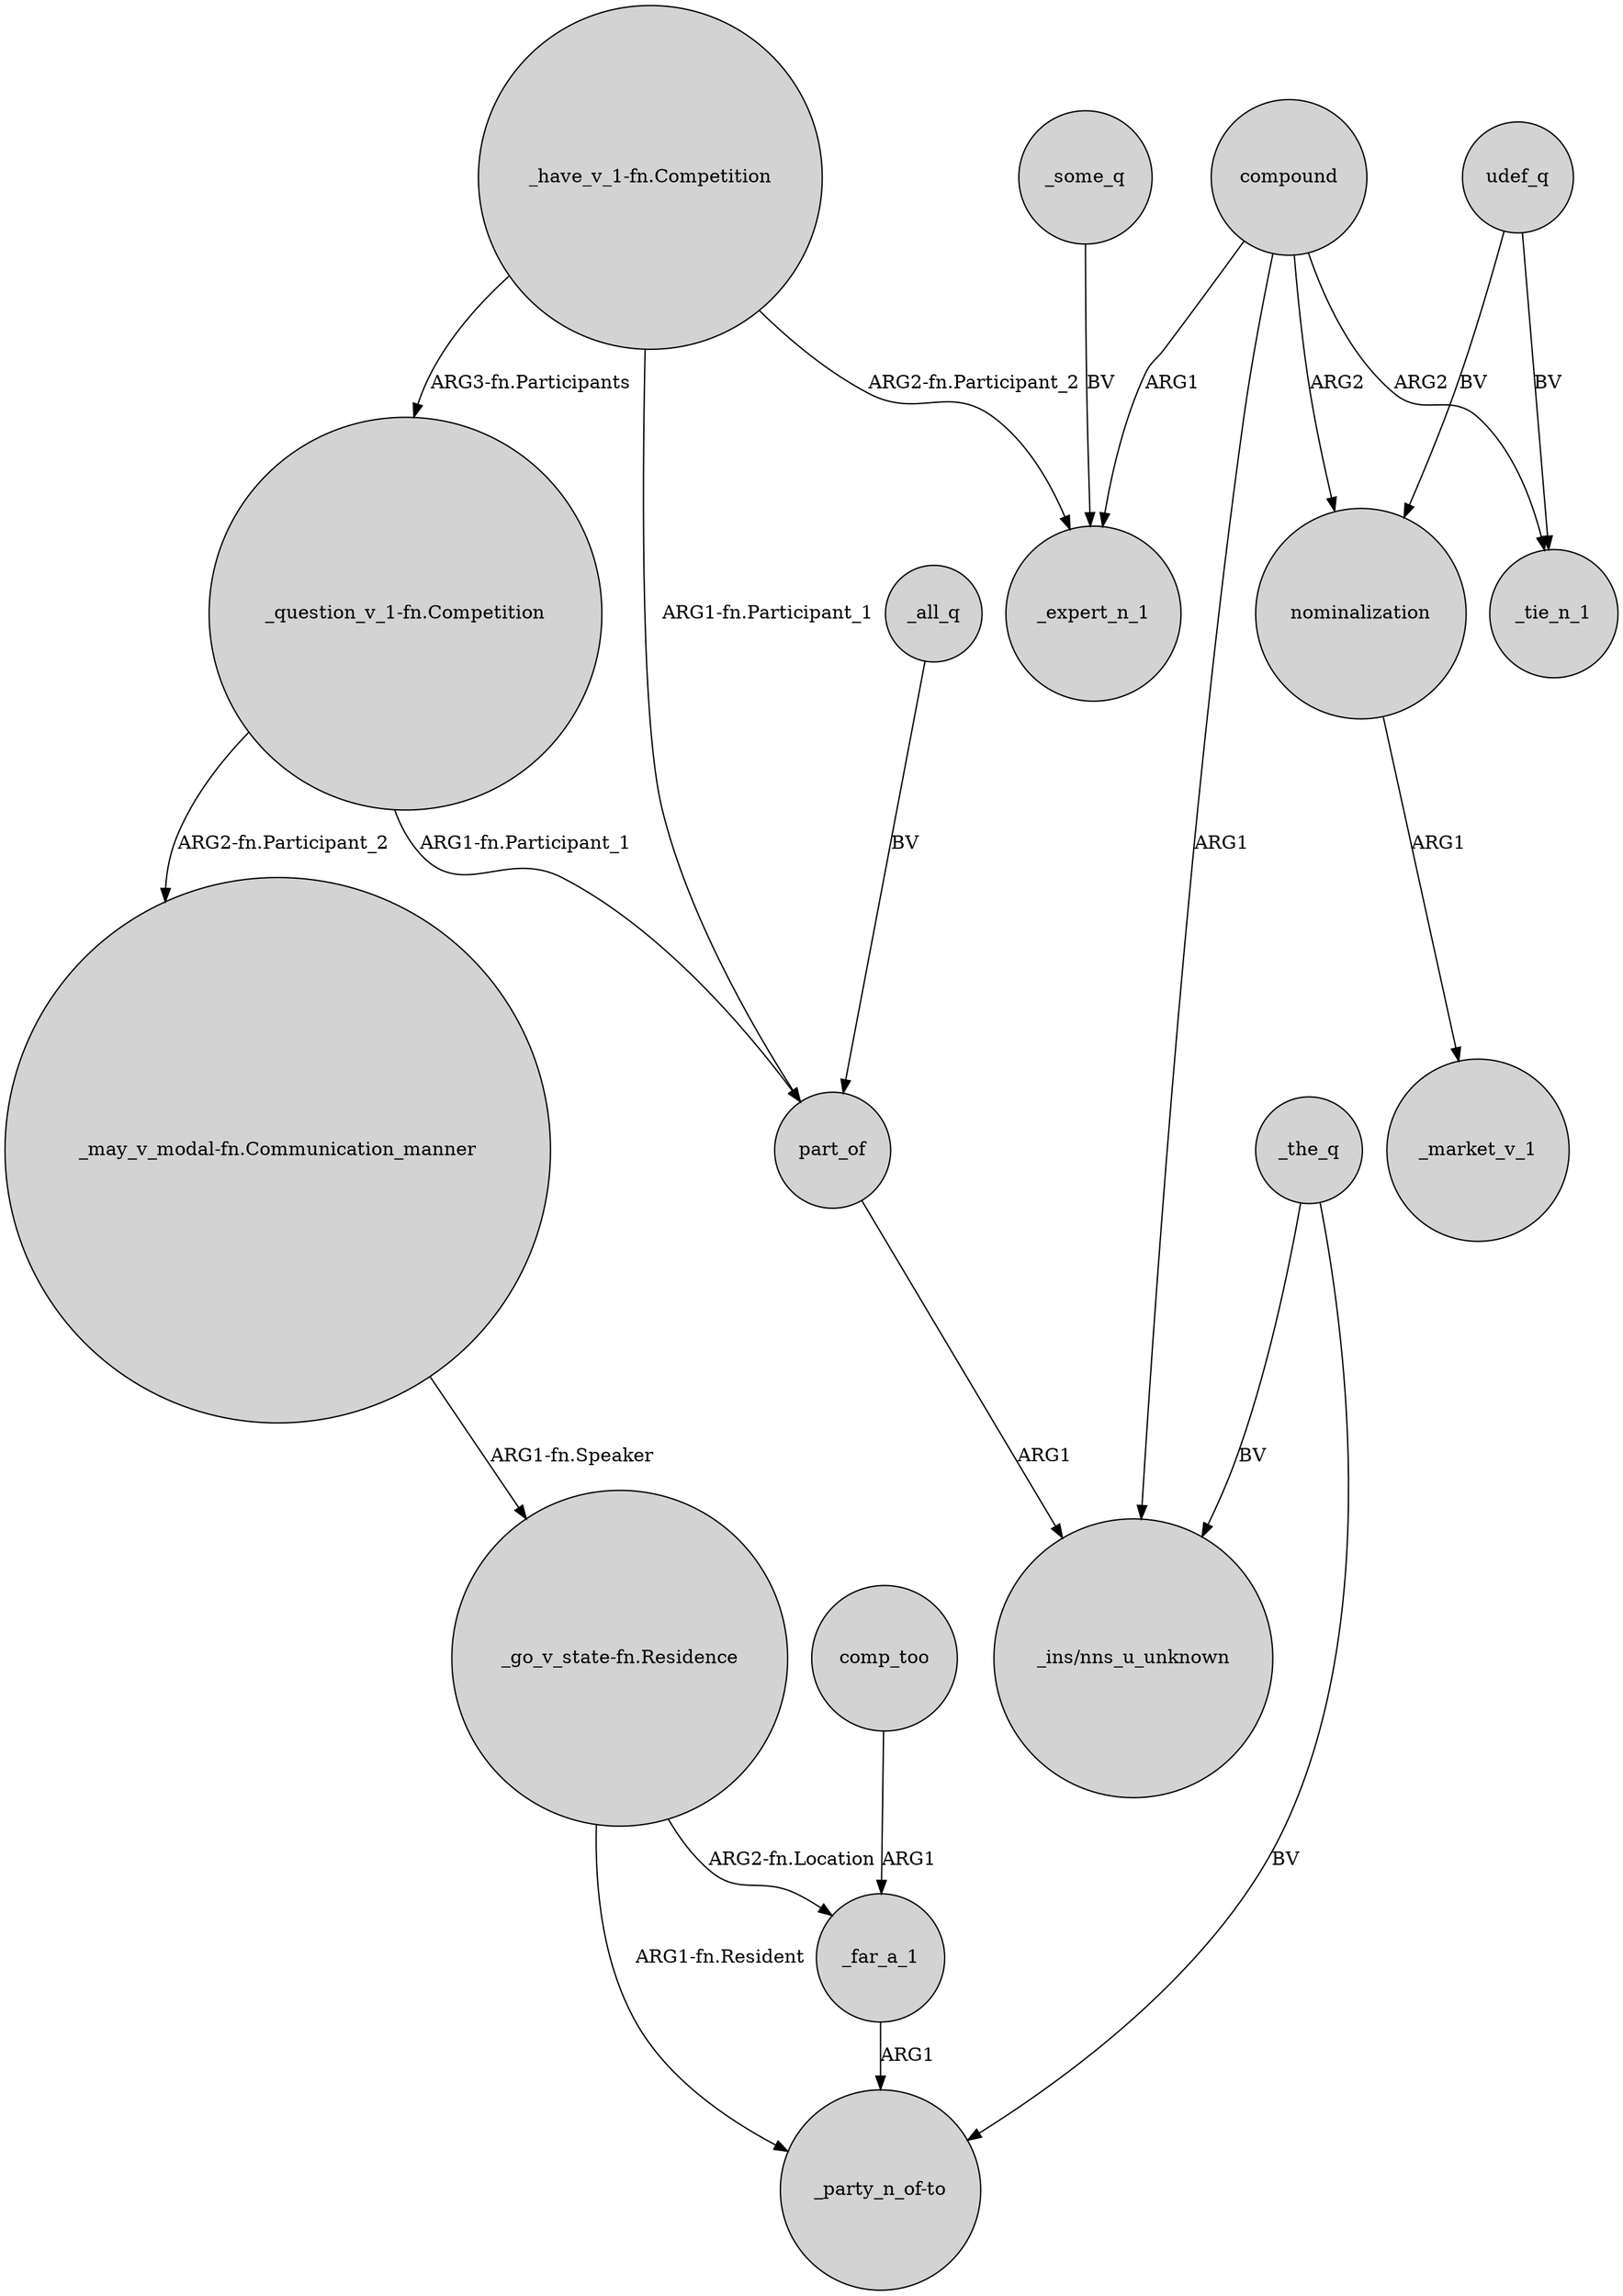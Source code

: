 digraph {
	node [shape=circle style=filled]
	"_question_v_1-fn.Competition" -> part_of [label="ARG1-fn.Participant_1"]
	comp_too -> _far_a_1 [label=ARG1]
	"_have_v_1-fn.Competition" -> part_of [label="ARG1-fn.Participant_1"]
	nominalization -> _market_v_1 [label=ARG1]
	"_go_v_state-fn.Residence" -> _far_a_1 [label="ARG2-fn.Location"]
	compound -> _expert_n_1 [label=ARG1]
	udef_q -> nominalization [label=BV]
	udef_q -> _tie_n_1 [label=BV]
	_all_q -> part_of [label=BV]
	compound -> nominalization [label=ARG2]
	"_have_v_1-fn.Competition" -> _expert_n_1 [label="ARG2-fn.Participant_2"]
	compound -> _tie_n_1 [label=ARG2]
	"_question_v_1-fn.Competition" -> "_may_v_modal-fn.Communication_manner" [label="ARG2-fn.Participant_2"]
	part_of -> "_ins/nns_u_unknown" [label=ARG1]
	compound -> "_ins/nns_u_unknown" [label=ARG1]
	_the_q -> "_ins/nns_u_unknown" [label=BV]
	"_may_v_modal-fn.Communication_manner" -> "_go_v_state-fn.Residence" [label="ARG1-fn.Speaker"]
	"_have_v_1-fn.Competition" -> "_question_v_1-fn.Competition" [label="ARG3-fn.Participants"]
	_the_q -> "_party_n_of-to" [label=BV]
	_far_a_1 -> "_party_n_of-to" [label=ARG1]
	"_go_v_state-fn.Residence" -> "_party_n_of-to" [label="ARG1-fn.Resident"]
	_some_q -> _expert_n_1 [label=BV]
}
